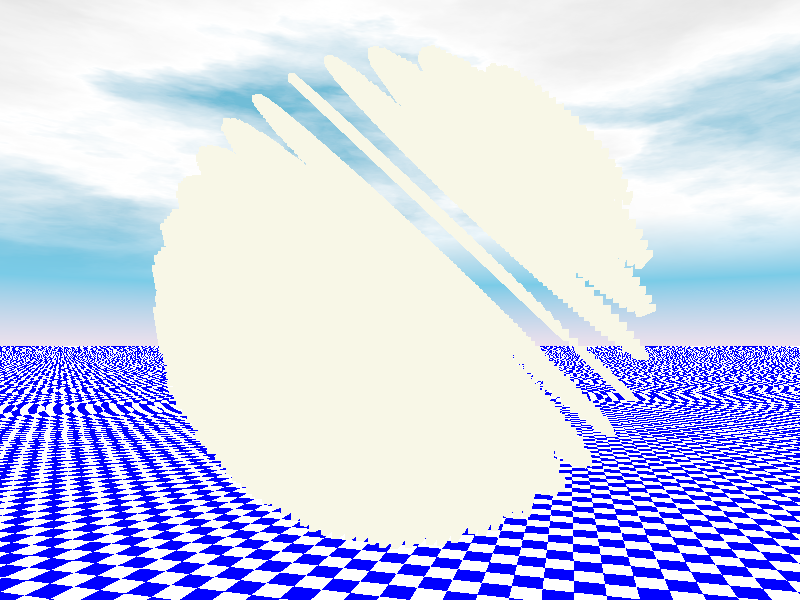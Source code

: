 // 6_while_loop2.pov

#include "colors.inc"
#include "shapes.inc"
#include "skies.inc"
#include "textures.inc"
#include "woods.inc"
#include "stones.inc"                                        
#include "glass.inc"
#include "metals.inc"
#include "metals.inc"       

background {color Gray}
              
camera{ 
  location <7.0, -2.0, -25.0> 
  look_at  <0.0, 0.0, 0.0>
}               
/*
light_source { 
  <5.0,8.0,-5.0> 
  color rgb <1.0, 0.5, 0.5>
}
*/

light_source { 
  <-5.0,70.0,0.0> 
  color rgb <1.0, 1.0, 1.0>
  spotlight
  point_at<0.0, 0.0, 0.0>
  radius 1
  falloff 15                     
  // falloff 30
}

/*
light_source { 
  <-5.0,5.0,-5.0> 
  color rgb <1.0, 0.5, 0.5>
}
*/
plane { <0, 1, 0>, -10
    pigment {
      checker color White, color Blue
    }
}
             
sky_sphere {
  S_Cloud2
}    
#declare bounds=10;
#declare s=0.25;
#declare b=0.25;
      
#declare i=-bounds;
#while(i<=bounds)

  #declare j=-bounds;
  #while(j<bounds) 

      #declare k=-bounds;
        #while(k<=bounds) 

            #if((i*i+j*j+k*k)<100 & mod( abs(i+bounds)+abs(j+bounds), 2 )=1 )
                box{
                    <i,j,k>
                    <i+b,j+b,k+b>
                    texture {T_Silver_1A}
                }
           #end
        #declare k=k+s;
        #end  

    #declare j=j+s;
    #end  

  #declare i=i+s; 
#end